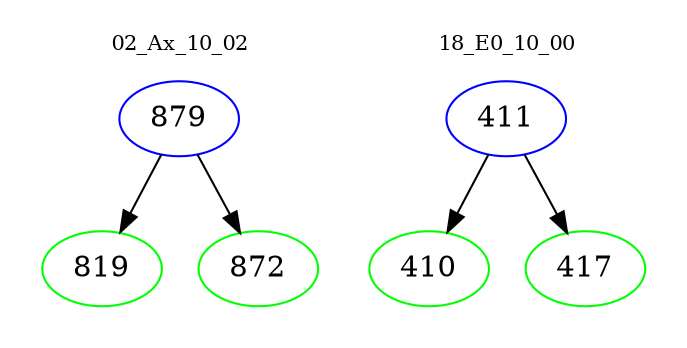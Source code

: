 digraph{
subgraph cluster_0 {
color = white
label = "02_Ax_10_02";
fontsize=10;
T0_879 [label="879", color="blue"]
T0_879 -> T0_819 [color="black"]
T0_819 [label="819", color="green"]
T0_879 -> T0_872 [color="black"]
T0_872 [label="872", color="green"]
}
subgraph cluster_1 {
color = white
label = "18_E0_10_00";
fontsize=10;
T1_411 [label="411", color="blue"]
T1_411 -> T1_410 [color="black"]
T1_410 [label="410", color="green"]
T1_411 -> T1_417 [color="black"]
T1_417 [label="417", color="green"]
}
}
